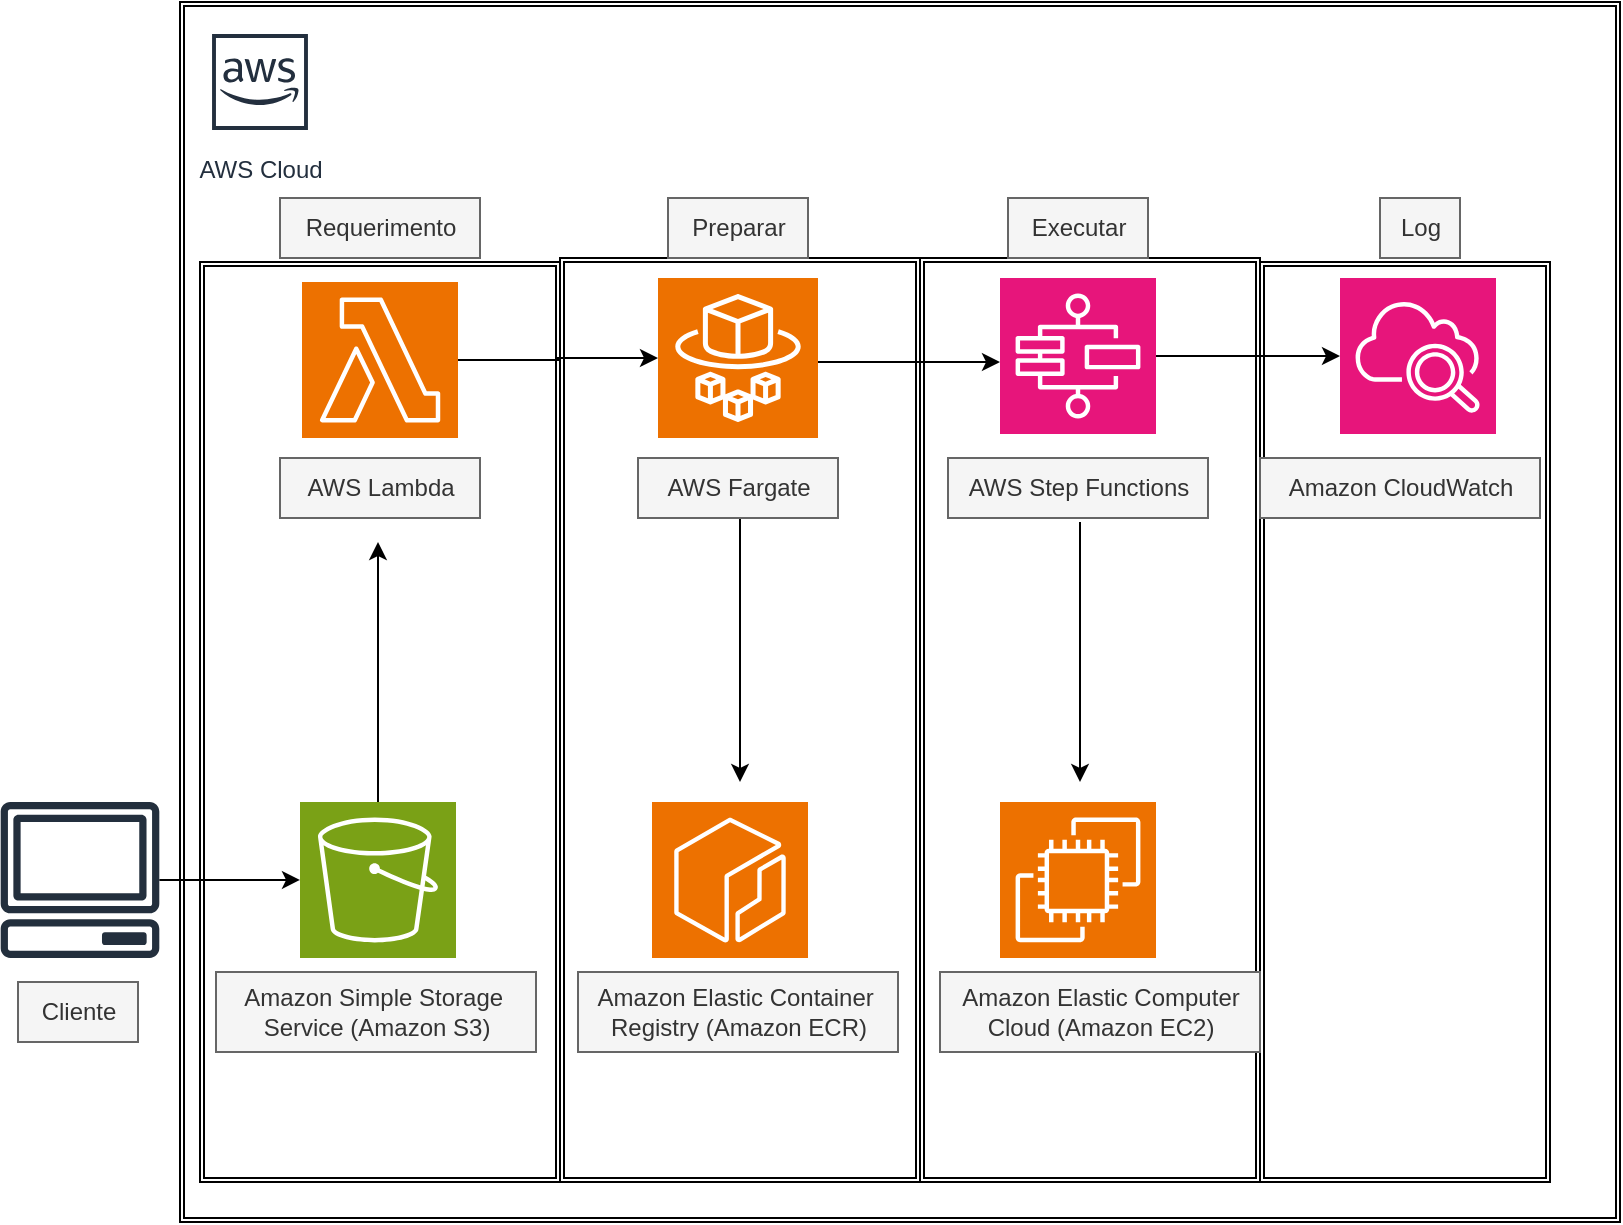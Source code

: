 <mxfile version="28.1.2">
  <diagram name="Página-1" id="nv1DpmzHjEilt64TxZ-8">
    <mxGraphModel dx="1028" dy="595" grid="1" gridSize="10" guides="1" tooltips="1" connect="1" arrows="1" fold="1" page="1" pageScale="1" pageWidth="827" pageHeight="1169" math="0" shadow="0">
      <root>
        <mxCell id="0" />
        <mxCell id="1" parent="0" />
        <mxCell id="uYy-2Ne1ByD9VkuLvJ_A-46" value="" style="shape=ext;double=1;rounded=0;whiteSpace=wrap;html=1;" vertex="1" parent="1">
          <mxGeometry x="110" y="150" width="720" height="610" as="geometry" />
        </mxCell>
        <mxCell id="uYy-2Ne1ByD9VkuLvJ_A-41" value="" style="shape=ext;double=1;rounded=0;whiteSpace=wrap;html=1;" vertex="1" parent="1">
          <mxGeometry x="650" y="280" width="145" height="460" as="geometry" />
        </mxCell>
        <mxCell id="uYy-2Ne1ByD9VkuLvJ_A-39" value="" style="shape=ext;double=1;rounded=0;whiteSpace=wrap;html=1;" vertex="1" parent="1">
          <mxGeometry x="480" y="278" width="170" height="462" as="geometry" />
        </mxCell>
        <mxCell id="uYy-2Ne1ByD9VkuLvJ_A-34" value="" style="shape=ext;double=1;rounded=0;whiteSpace=wrap;html=1;shadow=0;" vertex="1" parent="1">
          <mxGeometry x="300" y="278" width="180" height="462" as="geometry" />
        </mxCell>
        <mxCell id="uYy-2Ne1ByD9VkuLvJ_A-23" value="" style="shape=ext;double=1;rounded=0;whiteSpace=wrap;html=1;" vertex="1" parent="1">
          <mxGeometry x="120" y="280" width="180" height="460" as="geometry" />
        </mxCell>
        <mxCell id="uYy-2Ne1ByD9VkuLvJ_A-6" value="" style="edgeStyle=orthogonalEdgeStyle;rounded=0;orthogonalLoop=1;jettySize=auto;html=1;" edge="1" parent="1" source="uYy-2Ne1ByD9VkuLvJ_A-1" target="uYy-2Ne1ByD9VkuLvJ_A-2">
          <mxGeometry relative="1" as="geometry" />
        </mxCell>
        <mxCell id="uYy-2Ne1ByD9VkuLvJ_A-1" value="" style="sketch=0;outlineConnect=0;fontColor=#232F3E;gradientColor=none;fillColor=#232F3D;strokeColor=none;dashed=0;verticalLabelPosition=bottom;verticalAlign=top;align=center;html=1;fontSize=12;fontStyle=0;aspect=fixed;pointerEvents=1;shape=mxgraph.aws4.client;" vertex="1" parent="1">
          <mxGeometry x="20" y="550" width="80" height="77.95" as="geometry" />
        </mxCell>
        <mxCell id="uYy-2Ne1ByD9VkuLvJ_A-9" style="edgeStyle=orthogonalEdgeStyle;rounded=0;orthogonalLoop=1;jettySize=auto;html=1;" edge="1" parent="1" source="uYy-2Ne1ByD9VkuLvJ_A-2">
          <mxGeometry relative="1" as="geometry">
            <mxPoint x="209" y="420" as="targetPoint" />
          </mxGeometry>
        </mxCell>
        <mxCell id="uYy-2Ne1ByD9VkuLvJ_A-2" value="" style="sketch=0;points=[[0,0,0],[0.25,0,0],[0.5,0,0],[0.75,0,0],[1,0,0],[0,1,0],[0.25,1,0],[0.5,1,0],[0.75,1,0],[1,1,0],[0,0.25,0],[0,0.5,0],[0,0.75,0],[1,0.25,0],[1,0.5,0],[1,0.75,0]];outlineConnect=0;fontColor=#232F3E;fillColor=#7AA116;strokeColor=#ffffff;dashed=0;verticalLabelPosition=bottom;verticalAlign=top;align=center;html=1;fontSize=12;fontStyle=0;aspect=fixed;shape=mxgraph.aws4.resourceIcon;resIcon=mxgraph.aws4.s3;" vertex="1" parent="1">
          <mxGeometry x="170" y="550" width="78" height="78" as="geometry" />
        </mxCell>
        <mxCell id="uYy-2Ne1ByD9VkuLvJ_A-4" value="Amazon Simple Storage&amp;nbsp;&lt;div&gt;Service (Amazon S3)&lt;/div&gt;" style="text;html=1;align=center;verticalAlign=middle;resizable=0;points=[];autosize=1;strokeColor=#666666;fillColor=#f5f5f5;shadow=0;fontColor=#333333;" vertex="1" parent="1">
          <mxGeometry x="128" y="635" width="160" height="40" as="geometry" />
        </mxCell>
        <mxCell id="uYy-2Ne1ByD9VkuLvJ_A-5" value="Cliente" style="text;html=1;align=center;verticalAlign=middle;resizable=0;points=[];autosize=1;strokeColor=#666666;fillColor=#f5f5f5;fontColor=#333333;" vertex="1" parent="1">
          <mxGeometry x="29" y="640" width="60" height="30" as="geometry" />
        </mxCell>
        <mxCell id="uYy-2Ne1ByD9VkuLvJ_A-13" value="" style="edgeStyle=orthogonalEdgeStyle;rounded=0;orthogonalLoop=1;jettySize=auto;html=1;" edge="1" parent="1" source="uYy-2Ne1ByD9VkuLvJ_A-7" target="uYy-2Ne1ByD9VkuLvJ_A-12">
          <mxGeometry relative="1" as="geometry" />
        </mxCell>
        <mxCell id="uYy-2Ne1ByD9VkuLvJ_A-7" value="" style="sketch=0;points=[[0,0,0],[0.25,0,0],[0.5,0,0],[0.75,0,0],[1,0,0],[0,1,0],[0.25,1,0],[0.5,1,0],[0.75,1,0],[1,1,0],[0,0.25,0],[0,0.5,0],[0,0.75,0],[1,0.25,0],[1,0.5,0],[1,0.75,0]];outlineConnect=0;fontColor=#232F3E;fillColor=#ED7100;strokeColor=#ffffff;dashed=0;verticalLabelPosition=bottom;verticalAlign=top;align=center;html=1;fontSize=12;fontStyle=0;aspect=fixed;shape=mxgraph.aws4.resourceIcon;resIcon=mxgraph.aws4.lambda;" vertex="1" parent="1">
          <mxGeometry x="171" y="290" width="78" height="78" as="geometry" />
        </mxCell>
        <mxCell id="uYy-2Ne1ByD9VkuLvJ_A-10" value="AWS Lambda" style="text;html=1;align=center;verticalAlign=middle;resizable=0;points=[];autosize=1;strokeColor=#666666;fillColor=#f5f5f5;fontColor=#333333;" vertex="1" parent="1">
          <mxGeometry x="160" y="378" width="100" height="30" as="geometry" />
        </mxCell>
        <mxCell id="uYy-2Ne1ByD9VkuLvJ_A-11" value="Requerimento" style="text;html=1;align=center;verticalAlign=middle;resizable=0;points=[];autosize=1;strokeColor=#666666;fillColor=#f5f5f5;fontColor=#333333;" vertex="1" parent="1">
          <mxGeometry x="160" y="248" width="100" height="30" as="geometry" />
        </mxCell>
        <mxCell id="uYy-2Ne1ByD9VkuLvJ_A-28" value="" style="edgeStyle=orthogonalEdgeStyle;rounded=0;orthogonalLoop=1;jettySize=auto;html=1;" edge="1" parent="1" source="uYy-2Ne1ByD9VkuLvJ_A-12" target="uYy-2Ne1ByD9VkuLvJ_A-27">
          <mxGeometry relative="1" as="geometry">
            <Array as="points">
              <mxPoint x="510" y="330" />
              <mxPoint x="510" y="330" />
            </Array>
          </mxGeometry>
        </mxCell>
        <mxCell id="uYy-2Ne1ByD9VkuLvJ_A-12" value="" style="sketch=0;points=[[0,0,0],[0.25,0,0],[0.5,0,0],[0.75,0,0],[1,0,0],[0,1,0],[0.25,1,0],[0.5,1,0],[0.75,1,0],[1,1,0],[0,0.25,0],[0,0.5,0],[0,0.75,0],[1,0.25,0],[1,0.5,0],[1,0.75,0]];outlineConnect=0;fontColor=#232F3E;fillColor=#ED7100;strokeColor=#ffffff;dashed=0;verticalLabelPosition=bottom;verticalAlign=top;align=center;html=1;fontSize=12;fontStyle=0;aspect=fixed;shape=mxgraph.aws4.resourceIcon;resIcon=mxgraph.aws4.fargate;" vertex="1" parent="1">
          <mxGeometry x="349" y="288" width="80" height="80" as="geometry" />
        </mxCell>
        <mxCell id="uYy-2Ne1ByD9VkuLvJ_A-14" value="Preparar" style="text;html=1;align=center;verticalAlign=middle;resizable=0;points=[];autosize=1;strokeColor=#666666;fillColor=#f5f5f5;fontColor=#333333;" vertex="1" parent="1">
          <mxGeometry x="354" y="248" width="70" height="30" as="geometry" />
        </mxCell>
        <mxCell id="uYy-2Ne1ByD9VkuLvJ_A-26" value="" style="edgeStyle=orthogonalEdgeStyle;rounded=0;orthogonalLoop=1;jettySize=auto;html=1;" edge="1" parent="1" source="uYy-2Ne1ByD9VkuLvJ_A-17">
          <mxGeometry relative="1" as="geometry">
            <mxPoint x="390" y="540" as="targetPoint" />
            <Array as="points">
              <mxPoint x="390" y="440" />
              <mxPoint x="390" y="440" />
            </Array>
          </mxGeometry>
        </mxCell>
        <mxCell id="uYy-2Ne1ByD9VkuLvJ_A-17" value="AWS Fargate" style="text;html=1;align=center;verticalAlign=middle;resizable=0;points=[];autosize=1;strokeColor=#666666;fillColor=#f5f5f5;fontColor=#333333;" vertex="1" parent="1">
          <mxGeometry x="339" y="378" width="100" height="30" as="geometry" />
        </mxCell>
        <mxCell id="uYy-2Ne1ByD9VkuLvJ_A-18" value="" style="sketch=0;points=[[0,0,0],[0.25,0,0],[0.5,0,0],[0.75,0,0],[1,0,0],[0,1,0],[0.25,1,0],[0.5,1,0],[0.75,1,0],[1,1,0],[0,0.25,0],[0,0.5,0],[0,0.75,0],[1,0.25,0],[1,0.5,0],[1,0.75,0]];outlineConnect=0;fontColor=#232F3E;fillColor=#ED7100;strokeColor=#ffffff;dashed=0;verticalLabelPosition=bottom;verticalAlign=top;align=center;html=1;fontSize=12;fontStyle=0;aspect=fixed;shape=mxgraph.aws4.resourceIcon;resIcon=mxgraph.aws4.ecr;" vertex="1" parent="1">
          <mxGeometry x="346" y="550" width="78" height="78" as="geometry" />
        </mxCell>
        <mxCell id="uYy-2Ne1ByD9VkuLvJ_A-19" value="Amazon Elastic Container&amp;nbsp;&lt;div&gt;Registry (Amazon ECR)&lt;/div&gt;" style="text;html=1;align=center;verticalAlign=middle;resizable=0;points=[];autosize=1;strokeColor=#666666;fillColor=#f5f5f5;fontColor=#333333;" vertex="1" parent="1">
          <mxGeometry x="309" y="635" width="160" height="40" as="geometry" />
        </mxCell>
        <mxCell id="uYy-2Ne1ByD9VkuLvJ_A-37" value="" style="edgeStyle=orthogonalEdgeStyle;rounded=0;orthogonalLoop=1;jettySize=auto;html=1;" edge="1" parent="1" source="uYy-2Ne1ByD9VkuLvJ_A-27" target="uYy-2Ne1ByD9VkuLvJ_A-36">
          <mxGeometry relative="1" as="geometry" />
        </mxCell>
        <mxCell id="uYy-2Ne1ByD9VkuLvJ_A-27" value="" style="sketch=0;points=[[0,0,0],[0.25,0,0],[0.5,0,0],[0.75,0,0],[1,0,0],[0,1,0],[0.25,1,0],[0.5,1,0],[0.75,1,0],[1,1,0],[0,0.25,0],[0,0.5,0],[0,0.75,0],[1,0.25,0],[1,0.5,0],[1,0.75,0]];outlineConnect=0;fontColor=#232F3E;fillColor=#E7157B;strokeColor=#ffffff;dashed=0;verticalLabelPosition=bottom;verticalAlign=top;align=center;html=1;fontSize=12;fontStyle=0;aspect=fixed;shape=mxgraph.aws4.resourceIcon;resIcon=mxgraph.aws4.step_functions;" vertex="1" parent="1">
          <mxGeometry x="520" y="288" width="78" height="78" as="geometry" />
        </mxCell>
        <mxCell id="uYy-2Ne1ByD9VkuLvJ_A-29" value="AWS Step Functions" style="text;html=1;align=center;verticalAlign=middle;resizable=0;points=[];autosize=1;strokeColor=#666666;fillColor=#f5f5f5;fontColor=#333333;" vertex="1" parent="1">
          <mxGeometry x="494" y="378" width="130" height="30" as="geometry" />
        </mxCell>
        <mxCell id="uYy-2Ne1ByD9VkuLvJ_A-30" value="" style="sketch=0;points=[[0,0,0],[0.25,0,0],[0.5,0,0],[0.75,0,0],[1,0,0],[0,1,0],[0.25,1,0],[0.5,1,0],[0.75,1,0],[1,1,0],[0,0.25,0],[0,0.5,0],[0,0.75,0],[1,0.25,0],[1,0.5,0],[1,0.75,0]];outlineConnect=0;fontColor=#232F3E;fillColor=#ED7100;strokeColor=#ffffff;dashed=0;verticalLabelPosition=bottom;verticalAlign=top;align=center;html=1;fontSize=12;fontStyle=0;aspect=fixed;shape=mxgraph.aws4.resourceIcon;resIcon=mxgraph.aws4.ec2;" vertex="1" parent="1">
          <mxGeometry x="520" y="549.95" width="78" height="78" as="geometry" />
        </mxCell>
        <mxCell id="uYy-2Ne1ByD9VkuLvJ_A-32" value="" style="edgeStyle=orthogonalEdgeStyle;rounded=0;orthogonalLoop=1;jettySize=auto;html=1;" edge="1" parent="1">
          <mxGeometry relative="1" as="geometry">
            <mxPoint x="560" y="410" as="sourcePoint" />
            <mxPoint x="560" y="540" as="targetPoint" />
            <Array as="points">
              <mxPoint x="560" y="462" />
              <mxPoint x="560" y="462" />
            </Array>
          </mxGeometry>
        </mxCell>
        <mxCell id="uYy-2Ne1ByD9VkuLvJ_A-33" value="Amazon Elastic Computer&lt;div&gt;Cloud (Amazon EC2)&lt;/div&gt;" style="text;html=1;align=center;verticalAlign=middle;resizable=0;points=[];autosize=1;strokeColor=#666666;fillColor=#f5f5f5;fontColor=#333333;" vertex="1" parent="1">
          <mxGeometry x="490" y="635" width="160" height="40" as="geometry" />
        </mxCell>
        <mxCell id="uYy-2Ne1ByD9VkuLvJ_A-35" value="Executar" style="text;html=1;align=center;verticalAlign=middle;resizable=0;points=[];autosize=1;strokeColor=#666666;fillColor=#f5f5f5;fontColor=#333333;" vertex="1" parent="1">
          <mxGeometry x="524" y="248" width="70" height="30" as="geometry" />
        </mxCell>
        <mxCell id="uYy-2Ne1ByD9VkuLvJ_A-36" value="" style="sketch=0;points=[[0,0,0],[0.25,0,0],[0.5,0,0],[0.75,0,0],[1,0,0],[0,1,0],[0.25,1,0],[0.5,1,0],[0.75,1,0],[1,1,0],[0,0.25,0],[0,0.5,0],[0,0.75,0],[1,0.25,0],[1,0.5,0],[1,0.75,0]];points=[[0,0,0],[0.25,0,0],[0.5,0,0],[0.75,0,0],[1,0,0],[0,1,0],[0.25,1,0],[0.5,1,0],[0.75,1,0],[1,1,0],[0,0.25,0],[0,0.5,0],[0,0.75,0],[1,0.25,0],[1,0.5,0],[1,0.75,0]];outlineConnect=0;fontColor=#232F3E;fillColor=#E7157B;strokeColor=#ffffff;dashed=0;verticalLabelPosition=bottom;verticalAlign=top;align=center;html=1;fontSize=12;fontStyle=0;aspect=fixed;shape=mxgraph.aws4.resourceIcon;resIcon=mxgraph.aws4.cloudwatch_2;" vertex="1" parent="1">
          <mxGeometry x="690" y="288" width="78" height="78" as="geometry" />
        </mxCell>
        <mxCell id="uYy-2Ne1ByD9VkuLvJ_A-38" value="Amazon CloudWatch" style="text;html=1;align=center;verticalAlign=middle;resizable=0;points=[];autosize=1;strokeColor=#666666;fillColor=#f5f5f5;fontColor=#333333;" vertex="1" parent="1">
          <mxGeometry x="650" y="378" width="140" height="30" as="geometry" />
        </mxCell>
        <mxCell id="uYy-2Ne1ByD9VkuLvJ_A-40" value="Log" style="text;html=1;align=center;verticalAlign=middle;resizable=0;points=[];autosize=1;strokeColor=#666666;fillColor=#f5f5f5;fontColor=#333333;" vertex="1" parent="1">
          <mxGeometry x="710" y="248" width="40" height="30" as="geometry" />
        </mxCell>
        <mxCell id="uYy-2Ne1ByD9VkuLvJ_A-45" value="AWS Cloud" style="sketch=0;outlineConnect=0;fontColor=#232F3E;gradientColor=none;strokeColor=#232F3E;fillColor=#ffffff;dashed=0;verticalLabelPosition=bottom;verticalAlign=top;align=center;html=1;fontSize=12;fontStyle=0;aspect=fixed;shape=mxgraph.aws4.resourceIcon;resIcon=mxgraph.aws4.aws_cloud;" vertex="1" parent="1">
          <mxGeometry x="120" y="160" width="60" height="60" as="geometry" />
        </mxCell>
      </root>
    </mxGraphModel>
  </diagram>
</mxfile>
